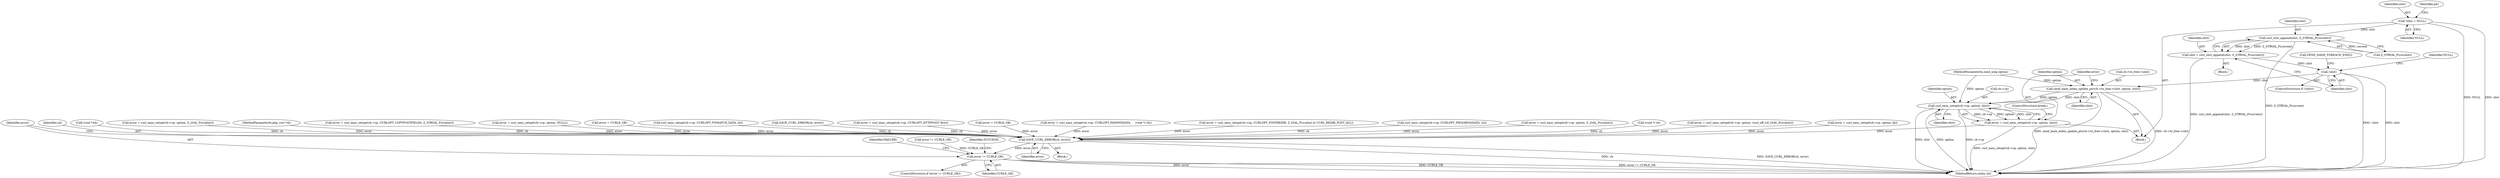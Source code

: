 digraph "0_php_124fb22a13fafa3648e4e15b4f207c7096d8155e@pointer" {
"1000863" [label="(Call,*slist = NULL)"];
"1000935" [label="(Call,curl_slist_append(slist, Z_STRVAL_P(current)))"];
"1000933" [label="(Call,slist = curl_slist_append(slist, Z_STRVAL_P(current)))"];
"1000940" [label="(Call,!slist)"];
"1000950" [label="(Call,zend_hash_index_update_ptr(ch->to_free->slist, option, slist))"];
"1000960" [label="(Call,curl_easy_setopt(ch->cp, option, slist))"];
"1000958" [label="(Call,error = curl_easy_setopt(ch->cp, option, slist))"];
"1001913" [label="(Call,SAVE_CURL_ERROR(ch, error))"];
"1001917" [label="(Call,error != CURLE_OK)"];
"1000951" [label="(Call,ch->to_free->slist)"];
"1000121" [label="(Block,)"];
"1000964" [label="(Identifier,option)"];
"1001913" [label="(Call,SAVE_CURL_ERROR(ch, error))"];
"1000863" [label="(Call,*slist = NULL)"];
"1001690" [label="(Call,error = curl_easy_setopt(ch->cp, CURLOPT_POSTREDIR, Z_LVAL_P(zvalue) & CURL_REDIR_POST_ALL))"];
"1001916" [label="(ControlStructure,if (error != CURLE_OK))"];
"1000928" [label="(Block,)"];
"1001468" [label="(Call,curl_easy_setopt(ch->cp, CURLOPT_PROGRESSDATA, ch))"];
"1000859" [label="(Block,)"];
"1001401" [label="(Call,error != CURLE_OK)"];
"1000950" [label="(Call,zend_hash_index_update_ptr(ch->to_free->slist, option, slist))"];
"1000992" [label="(Call,error = curl_easy_setopt(ch->cp, option, Z_LVAL_P(zvalue)))"];
"1000865" [label="(Identifier,NULL)"];
"1000937" [label="(Call,Z_STRVAL_P(current))"];
"1001733" [label="(Call,(void *) ch)"];
"1001675" [label="(Call,error = curl_easy_setopt(ch->cp, option, (curl_off_t)Z_LVAL_P(zvalue)))"];
"1000944" [label="(Identifier,NULL)"];
"1001918" [label="(Identifier,error)"];
"1000961" [label="(Call,ch->cp)"];
"1000841" [label="(Call,error = curl_easy_setopt(ch->cp, option, fp))"];
"1000933" [label="(Call,slist = curl_slist_append(slist, Z_STRVAL_P(current)))"];
"1000941" [label="(Identifier,slist)"];
"1001915" [label="(Identifier,error)"];
"1000935" [label="(Call,curl_slist_append(slist, Z_STRVAL_P(current)))"];
"1000939" [label="(ControlStructure,if (!slist))"];
"1001914" [label="(Identifier,ch)"];
"1001789" [label="(Call,(void *)ch)"];
"1001926" [label="(Identifier,SUCCESS)"];
"1000259" [label="(Call,error = curl_easy_setopt(ch->cp, option, Z_LVAL_P(zvalue)))"];
"1000118" [label="(MethodParameterIn,php_curl *ch)"];
"1000936" [label="(Identifier,slist)"];
"1000940" [label="(Call,!slist)"];
"1000949" [label="(Call,ZEND_HASH_FOREACH_END())"];
"1001451" [label="(Call,error = curl_easy_setopt(ch->cp, CURLOPT_COPYPOSTFIELDS, Z_STRVAL_P(zvalue)))"];
"1001922" [label="(Identifier,FAILURE)"];
"1000959" [label="(Identifier,error)"];
"1000966" [label="(ControlStructure,break;)"];
"1001917" [label="(Call,error != CURLE_OK)"];
"1000119" [label="(MethodParameterIn,zend_long option)"];
"1000338" [label="(Call,error = curl_easy_setopt(ch->cp, option, NULL))"];
"1001927" [label="(MethodReturn,static int)"];
"1001919" [label="(Identifier,CURLE_OK)"];
"1000957" [label="(Identifier,slist)"];
"1000123" [label="(Call,error = CURLE_OK)"];
"1001838" [label="(Call,curl_easy_setopt(ch->cp, CURLOPT_FNMATCH_DATA, ch))"];
"1000864" [label="(Identifier,slist)"];
"1001397" [label="(Call,SAVE_CURL_ERROR(ch, error))"];
"1000965" [label="(Identifier,slist)"];
"1001430" [label="(Call,error = curl_easy_setopt(ch->cp, CURLOPT_HTTPPOST, first))"];
"1000958" [label="(Call,error = curl_easy_setopt(ch->cp, option, slist))"];
"1000934" [label="(Identifier,slist)"];
"1000960" [label="(Call,curl_easy_setopt(ch->cp, option, slist))"];
"1000956" [label="(Identifier,option)"];
"1000440" [label="(Call,error = CURLE_OK)"];
"1000867" [label="(Identifier,ph)"];
"1001726" [label="(Call,error = curl_easy_setopt(ch->cp, CURLOPT_PASSWDDATA,     (void *) ch))"];
"1000863" -> "1000859"  [label="AST: "];
"1000863" -> "1000865"  [label="CFG: "];
"1000864" -> "1000863"  [label="AST: "];
"1000865" -> "1000863"  [label="AST: "];
"1000867" -> "1000863"  [label="CFG: "];
"1000863" -> "1001927"  [label="DDG: NULL"];
"1000863" -> "1001927"  [label="DDG: slist"];
"1000863" -> "1000935"  [label="DDG: slist"];
"1000935" -> "1000933"  [label="AST: "];
"1000935" -> "1000937"  [label="CFG: "];
"1000936" -> "1000935"  [label="AST: "];
"1000937" -> "1000935"  [label="AST: "];
"1000933" -> "1000935"  [label="CFG: "];
"1000935" -> "1001927"  [label="DDG: Z_STRVAL_P(current)"];
"1000935" -> "1000933"  [label="DDG: slist"];
"1000935" -> "1000933"  [label="DDG: Z_STRVAL_P(current)"];
"1000937" -> "1000935"  [label="DDG: current"];
"1000933" -> "1000928"  [label="AST: "];
"1000934" -> "1000933"  [label="AST: "];
"1000941" -> "1000933"  [label="CFG: "];
"1000933" -> "1001927"  [label="DDG: curl_slist_append(slist, Z_STRVAL_P(current))"];
"1000933" -> "1000940"  [label="DDG: slist"];
"1000940" -> "1000939"  [label="AST: "];
"1000940" -> "1000941"  [label="CFG: "];
"1000941" -> "1000940"  [label="AST: "];
"1000944" -> "1000940"  [label="CFG: "];
"1000949" -> "1000940"  [label="CFG: "];
"1000940" -> "1001927"  [label="DDG: slist"];
"1000940" -> "1001927"  [label="DDG: !slist"];
"1000940" -> "1000950"  [label="DDG: slist"];
"1000950" -> "1000859"  [label="AST: "];
"1000950" -> "1000957"  [label="CFG: "];
"1000951" -> "1000950"  [label="AST: "];
"1000956" -> "1000950"  [label="AST: "];
"1000957" -> "1000950"  [label="AST: "];
"1000959" -> "1000950"  [label="CFG: "];
"1000950" -> "1001927"  [label="DDG: zend_hash_index_update_ptr(ch->to_free->slist, option, slist)"];
"1000950" -> "1001927"  [label="DDG: ch->to_free->slist"];
"1000119" -> "1000950"  [label="DDG: option"];
"1000950" -> "1000960"  [label="DDG: option"];
"1000950" -> "1000960"  [label="DDG: slist"];
"1000960" -> "1000958"  [label="AST: "];
"1000960" -> "1000965"  [label="CFG: "];
"1000961" -> "1000960"  [label="AST: "];
"1000964" -> "1000960"  [label="AST: "];
"1000965" -> "1000960"  [label="AST: "];
"1000958" -> "1000960"  [label="CFG: "];
"1000960" -> "1001927"  [label="DDG: slist"];
"1000960" -> "1001927"  [label="DDG: option"];
"1000960" -> "1001927"  [label="DDG: ch->cp"];
"1000960" -> "1000958"  [label="DDG: ch->cp"];
"1000960" -> "1000958"  [label="DDG: option"];
"1000960" -> "1000958"  [label="DDG: slist"];
"1000119" -> "1000960"  [label="DDG: option"];
"1000958" -> "1000859"  [label="AST: "];
"1000959" -> "1000958"  [label="AST: "];
"1000966" -> "1000958"  [label="CFG: "];
"1000958" -> "1001927"  [label="DDG: curl_easy_setopt(ch->cp, option, slist)"];
"1000958" -> "1001913"  [label="DDG: error"];
"1001913" -> "1000121"  [label="AST: "];
"1001913" -> "1001915"  [label="CFG: "];
"1001914" -> "1001913"  [label="AST: "];
"1001915" -> "1001913"  [label="AST: "];
"1001918" -> "1001913"  [label="CFG: "];
"1001913" -> "1001927"  [label="DDG: ch"];
"1001913" -> "1001927"  [label="DDG: SAVE_CURL_ERROR(ch, error)"];
"1001838" -> "1001913"  [label="DDG: ch"];
"1001733" -> "1001913"  [label="DDG: ch"];
"1001468" -> "1001913"  [label="DDG: ch"];
"1001789" -> "1001913"  [label="DDG: ch"];
"1001397" -> "1001913"  [label="DDG: ch"];
"1000118" -> "1001913"  [label="DDG: ch"];
"1001690" -> "1001913"  [label="DDG: error"];
"1000992" -> "1001913"  [label="DDG: error"];
"1001726" -> "1001913"  [label="DDG: error"];
"1000841" -> "1001913"  [label="DDG: error"];
"1000440" -> "1001913"  [label="DDG: error"];
"1001675" -> "1001913"  [label="DDG: error"];
"1001430" -> "1001913"  [label="DDG: error"];
"1000123" -> "1001913"  [label="DDG: error"];
"1001451" -> "1001913"  [label="DDG: error"];
"1000259" -> "1001913"  [label="DDG: error"];
"1000338" -> "1001913"  [label="DDG: error"];
"1001913" -> "1001917"  [label="DDG: error"];
"1001917" -> "1001916"  [label="AST: "];
"1001917" -> "1001919"  [label="CFG: "];
"1001918" -> "1001917"  [label="AST: "];
"1001919" -> "1001917"  [label="AST: "];
"1001922" -> "1001917"  [label="CFG: "];
"1001926" -> "1001917"  [label="CFG: "];
"1001917" -> "1001927"  [label="DDG: error"];
"1001917" -> "1001927"  [label="DDG: CURLE_OK"];
"1001917" -> "1001927"  [label="DDG: error != CURLE_OK"];
"1001401" -> "1001917"  [label="DDG: CURLE_OK"];
}
